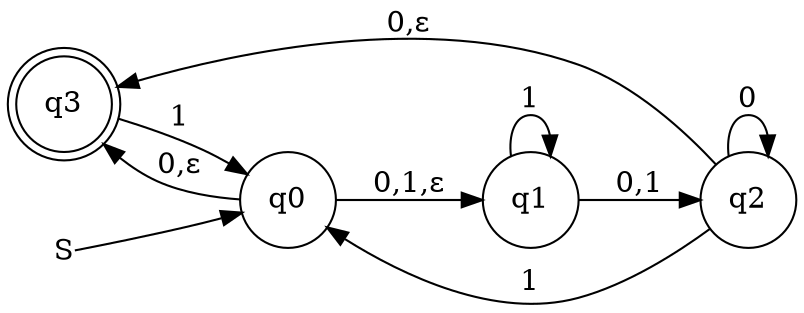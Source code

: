 digraph cinite_state_machine {
rankdir=LR;
size="50,50"
node [shape = doublecircle]; q3 ;
node [shape = circle]; q0;
node [shape = plain]; "S";
"S" -> q0;
node [shape = circle];
q0 -> q1 [label = "0,1,&epsilon;"];
q0 -> q3 [label = "0,&epsilon;"];
q1 -> q1 [label = "1"];
q1 -> q2 [label = "0,1"];
q2 -> q0 [label = "1"];
q2 -> q2 [label = "0"];
q2 -> q3 [label = "0,&epsilon;"];
q3 -> q0 [label = "1"];
}
